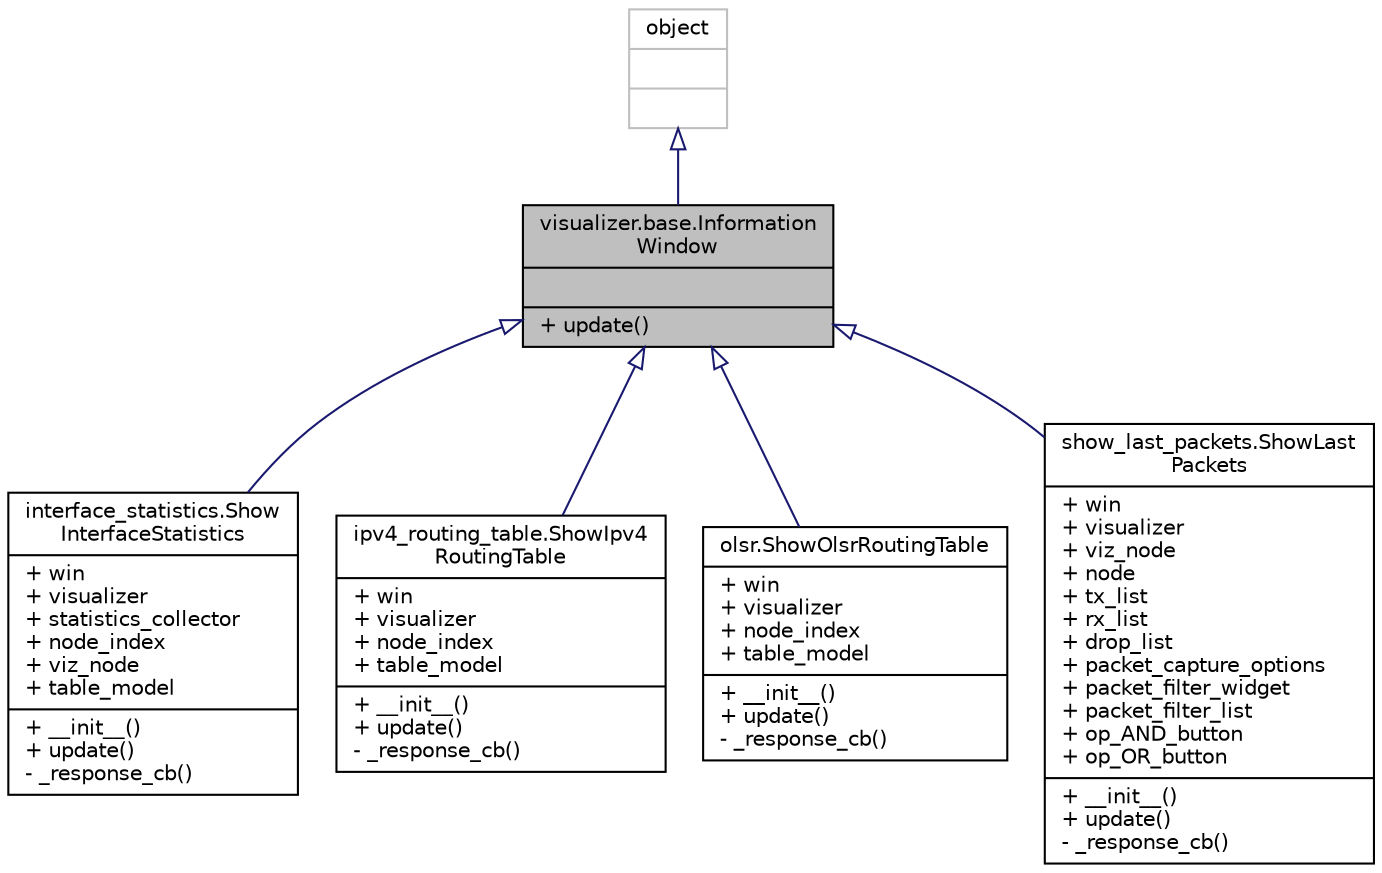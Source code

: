 digraph "visualizer.base.InformationWindow"
{
  edge [fontname="Helvetica",fontsize="10",labelfontname="Helvetica",labelfontsize="10"];
  node [fontname="Helvetica",fontsize="10",shape=record];
  Node1 [label="{visualizer.base.Information\lWindow\n||+ update()\l}",height=0.2,width=0.4,color="black", fillcolor="grey75", style="filled", fontcolor="black"];
  Node2 -> Node1 [dir="back",color="midnightblue",fontsize="10",style="solid",arrowtail="onormal"];
  Node2 [label="{object\n||}",height=0.2,width=0.4,color="grey75", fillcolor="white", style="filled"];
  Node1 -> Node3 [dir="back",color="midnightblue",fontsize="10",style="solid",arrowtail="onormal"];
  Node3 [label="{interface_statistics.Show\lInterfaceStatistics\n|+ win\l+ visualizer\l+ statistics_collector\l+ node_index\l+ viz_node\l+ table_model\l|+ __init__()\l+ update()\l- _response_cb()\l}",height=0.2,width=0.4,color="black", fillcolor="white", style="filled",URL="$df/df4/classinterface__statistics_1_1ShowInterfaceStatistics.html",tooltip="ShowInterfaceStatistics class. "];
  Node1 -> Node4 [dir="back",color="midnightblue",fontsize="10",style="solid",arrowtail="onormal"];
  Node4 [label="{ipv4_routing_table.ShowIpv4\lRoutingTable\n|+ win\l+ visualizer\l+ node_index\l+ table_model\l|+ __init__()\l+ update()\l- _response_cb()\l}",height=0.2,width=0.4,color="black", fillcolor="white", style="filled",URL="$d6/d04/classipv4__routing__table_1_1ShowIpv4RoutingTable.html",tooltip="ShowIpv4RoutingTable class. "];
  Node1 -> Node5 [dir="back",color="midnightblue",fontsize="10",style="solid",arrowtail="onormal"];
  Node5 [label="{olsr.ShowOlsrRoutingTable\n|+ win\l+ visualizer\l+ node_index\l+ table_model\l|+ __init__()\l+ update()\l- _response_cb()\l}",height=0.2,width=0.4,color="black", fillcolor="white", style="filled",URL="$d5/d95/classolsr_1_1ShowOlsrRoutingTable.html",tooltip="ShowOlsrRoutingTable class. "];
  Node1 -> Node6 [dir="back",color="midnightblue",fontsize="10",style="solid",arrowtail="onormal"];
  Node6 [label="{show_last_packets.ShowLast\lPackets\n|+ win\l+ visualizer\l+ viz_node\l+ node\l+ tx_list\l+ rx_list\l+ drop_list\l+ packet_capture_options\l+ packet_filter_widget\l+ packet_filter_list\l+ op_AND_button\l+ op_OR_button\l|+ __init__()\l+ update()\l- _response_cb()\l}",height=0.2,width=0.4,color="black", fillcolor="white", style="filled",URL="$de/d35/classshow__last__packets_1_1ShowLastPackets.html",tooltip="ShowLastPackets class. "];
}
